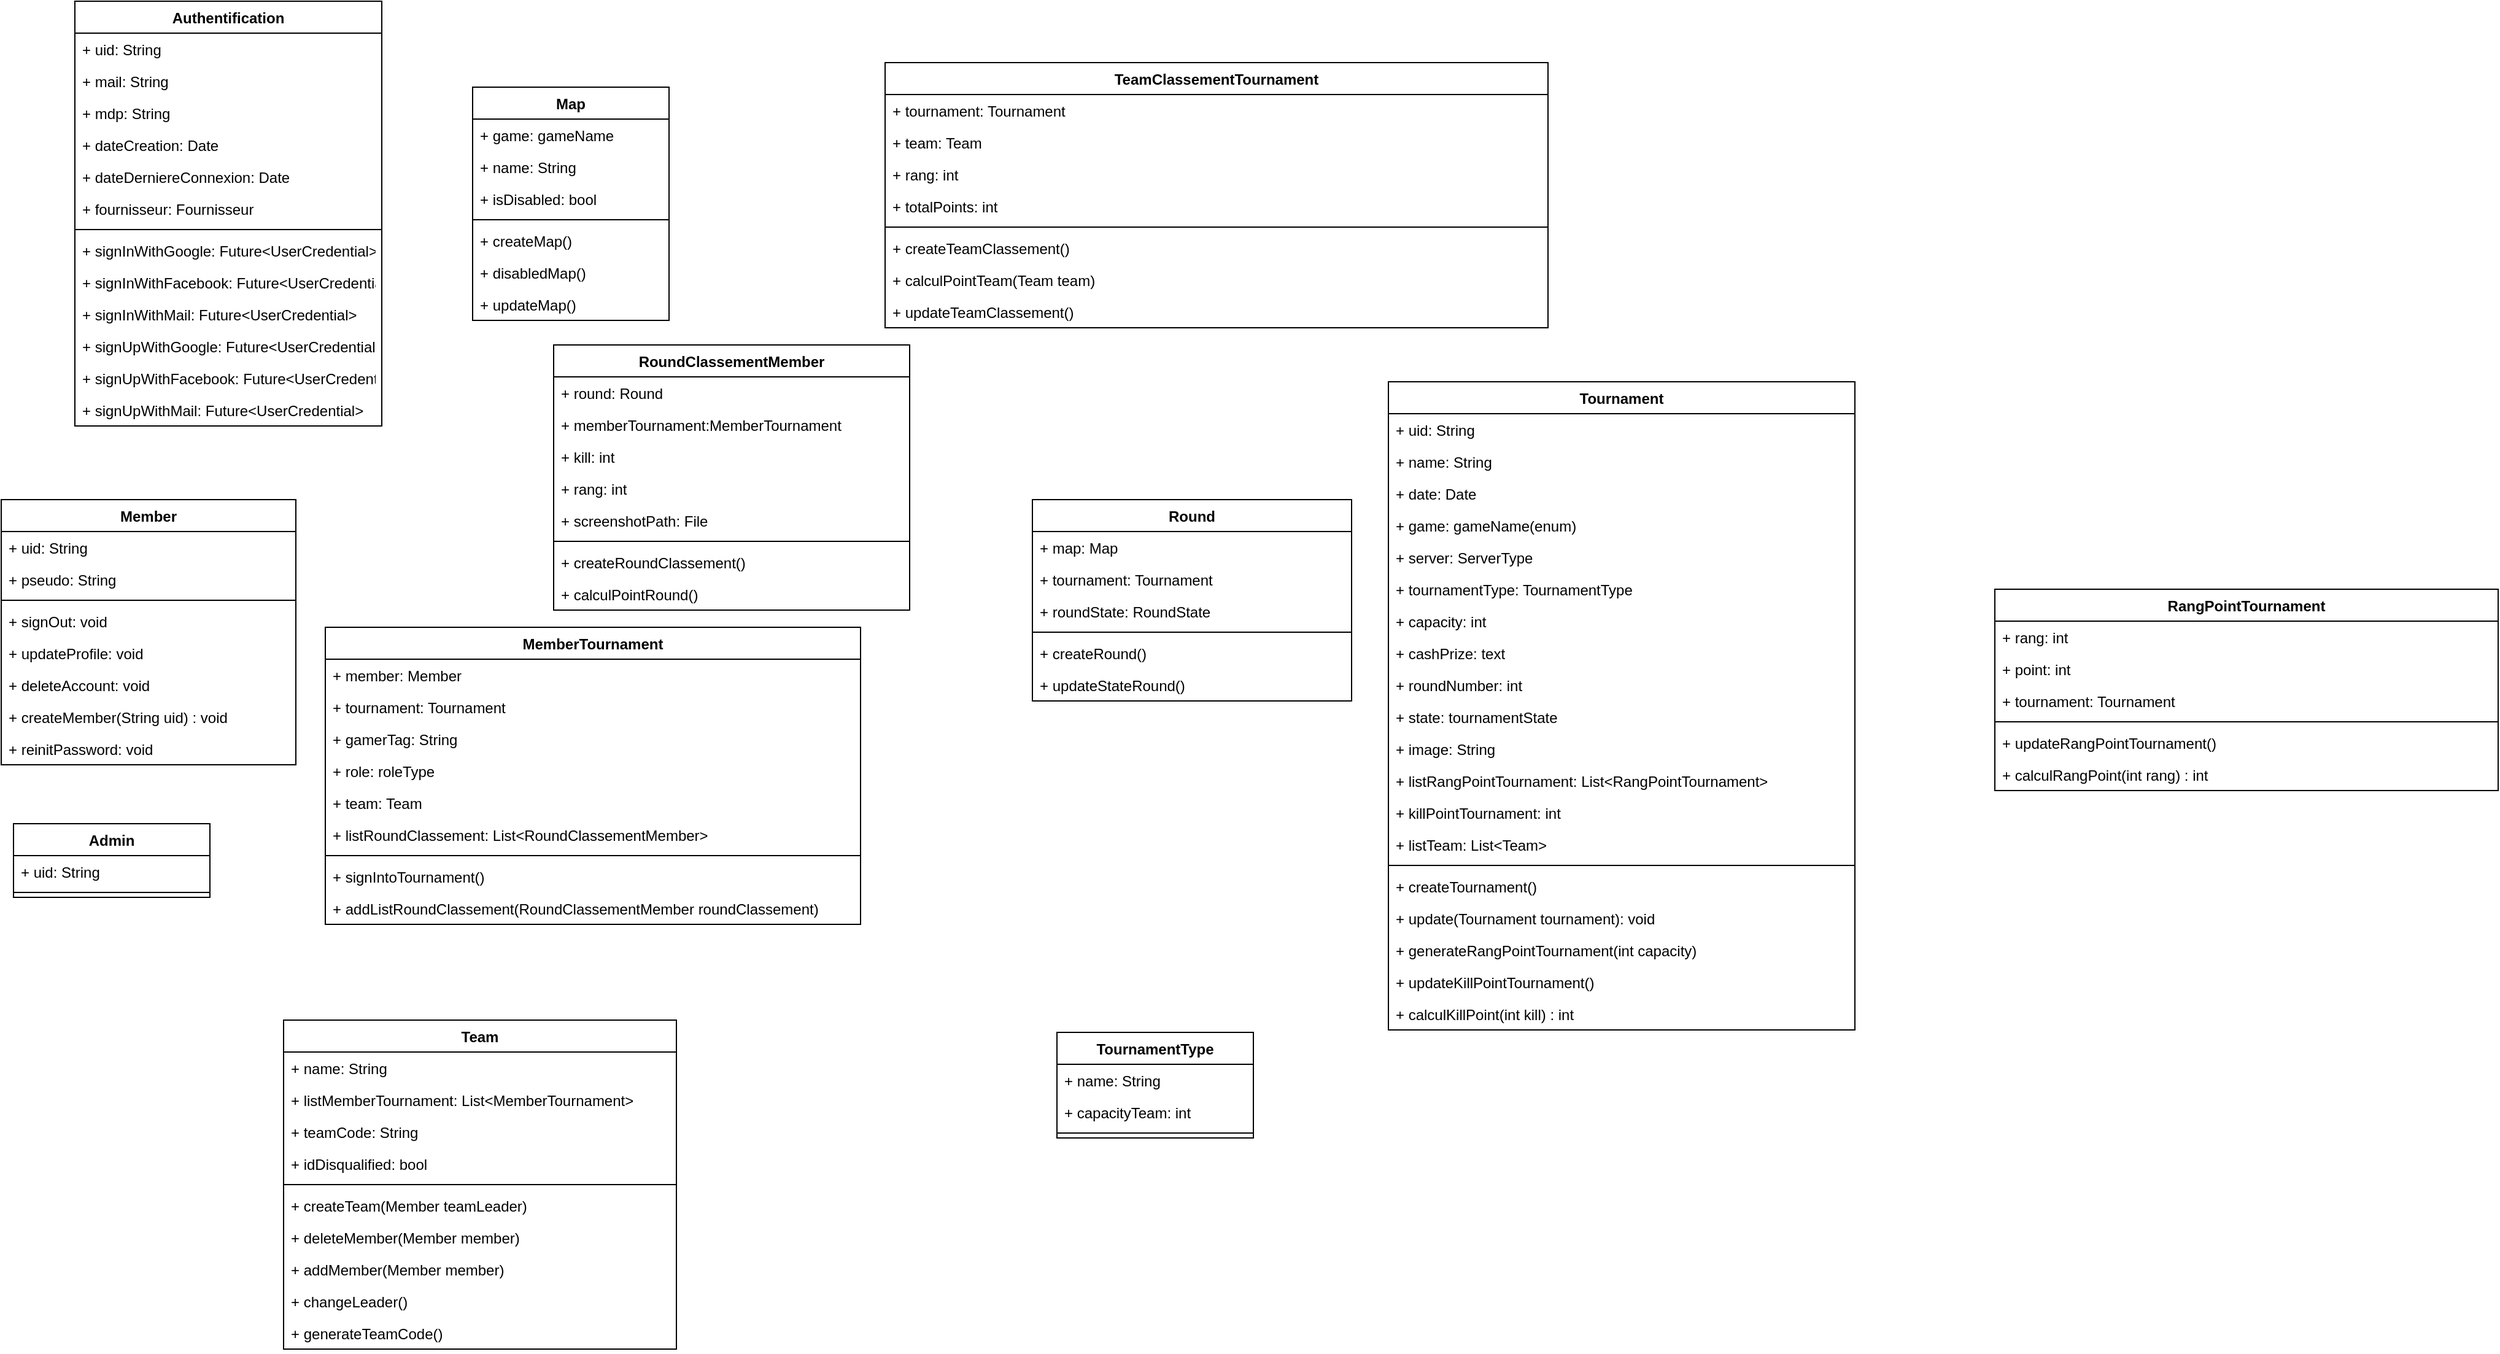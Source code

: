 <mxfile version="16.2.7" type="github">
  <diagram id="1tWPF88Opn-fbcpIkvMR" name="Page-1">
    <mxGraphModel dx="1381" dy="1933" grid="1" gridSize="10" guides="1" tooltips="1" connect="1" arrows="1" fold="1" page="1" pageScale="1" pageWidth="827" pageHeight="1169" math="0" shadow="0">
      <root>
        <mxCell id="0" />
        <mxCell id="1" parent="0" />
        <mxCell id="F7KjwhcBr52z3wiSlFCa-5" value="Member" style="swimlane;fontStyle=1;align=center;verticalAlign=top;childLayout=stackLayout;horizontal=1;startSize=26;horizontalStack=0;resizeParent=1;resizeParentMax=0;resizeLast=0;collapsible=1;marginBottom=0;" parent="1" vertex="1">
          <mxGeometry x="30" y="396" width="240" height="216" as="geometry" />
        </mxCell>
        <mxCell id="V_R3mjAKPVSZTwQyjSDz-4" value="+ uid: String&#xa;" style="text;strokeColor=none;fillColor=none;align=left;verticalAlign=top;spacingLeft=4;spacingRight=4;overflow=hidden;rotatable=0;points=[[0,0.5],[1,0.5]];portConstraint=eastwest;" parent="F7KjwhcBr52z3wiSlFCa-5" vertex="1">
          <mxGeometry y="26" width="240" height="26" as="geometry" />
        </mxCell>
        <mxCell id="F7KjwhcBr52z3wiSlFCa-10" value="+ pseudo: String&#xa;" style="text;strokeColor=none;fillColor=none;align=left;verticalAlign=top;spacingLeft=4;spacingRight=4;overflow=hidden;rotatable=0;points=[[0,0.5],[1,0.5]];portConstraint=eastwest;" parent="F7KjwhcBr52z3wiSlFCa-5" vertex="1">
          <mxGeometry y="52" width="240" height="26" as="geometry" />
        </mxCell>
        <mxCell id="F7KjwhcBr52z3wiSlFCa-7" value="" style="line;strokeWidth=1;fillColor=none;align=left;verticalAlign=middle;spacingTop=-1;spacingLeft=3;spacingRight=3;rotatable=0;labelPosition=right;points=[];portConstraint=eastwest;" parent="F7KjwhcBr52z3wiSlFCa-5" vertex="1">
          <mxGeometry y="78" width="240" height="8" as="geometry" />
        </mxCell>
        <mxCell id="F7KjwhcBr52z3wiSlFCa-8" value="+ signOut: void" style="text;strokeColor=none;fillColor=none;align=left;verticalAlign=top;spacingLeft=4;spacingRight=4;overflow=hidden;rotatable=0;points=[[0,0.5],[1,0.5]];portConstraint=eastwest;" parent="F7KjwhcBr52z3wiSlFCa-5" vertex="1">
          <mxGeometry y="86" width="240" height="26" as="geometry" />
        </mxCell>
        <mxCell id="F7KjwhcBr52z3wiSlFCa-114" value="+ updateProfile: void" style="text;strokeColor=none;fillColor=none;align=left;verticalAlign=top;spacingLeft=4;spacingRight=4;overflow=hidden;rotatable=0;points=[[0,0.5],[1,0.5]];portConstraint=eastwest;" parent="F7KjwhcBr52z3wiSlFCa-5" vertex="1">
          <mxGeometry y="112" width="240" height="26" as="geometry" />
        </mxCell>
        <mxCell id="F7KjwhcBr52z3wiSlFCa-115" value="+ deleteAccount: void" style="text;strokeColor=none;fillColor=none;align=left;verticalAlign=top;spacingLeft=4;spacingRight=4;overflow=hidden;rotatable=0;points=[[0,0.5],[1,0.5]];portConstraint=eastwest;" parent="F7KjwhcBr52z3wiSlFCa-5" vertex="1">
          <mxGeometry y="138" width="240" height="26" as="geometry" />
        </mxCell>
        <mxCell id="F7KjwhcBr52z3wiSlFCa-120" value="+ createMember(String uid) : void" style="text;strokeColor=none;fillColor=none;align=left;verticalAlign=top;spacingLeft=4;spacingRight=4;overflow=hidden;rotatable=0;points=[[0,0.5],[1,0.5]];portConstraint=eastwest;" parent="F7KjwhcBr52z3wiSlFCa-5" vertex="1">
          <mxGeometry y="164" width="240" height="26" as="geometry" />
        </mxCell>
        <mxCell id="F7KjwhcBr52z3wiSlFCa-122" value="+ reinitPassword: void" style="text;strokeColor=none;fillColor=none;align=left;verticalAlign=top;spacingLeft=4;spacingRight=4;overflow=hidden;rotatable=0;points=[[0,0.5],[1,0.5]];portConstraint=eastwest;" parent="F7KjwhcBr52z3wiSlFCa-5" vertex="1">
          <mxGeometry y="190" width="240" height="26" as="geometry" />
        </mxCell>
        <mxCell id="F7KjwhcBr52z3wiSlFCa-12" value="Authentification" style="swimlane;fontStyle=1;align=center;verticalAlign=top;childLayout=stackLayout;horizontal=1;startSize=26;horizontalStack=0;resizeParent=1;resizeParentMax=0;resizeLast=0;collapsible=1;marginBottom=0;" parent="1" vertex="1">
          <mxGeometry x="90" y="-10" width="250" height="346" as="geometry" />
        </mxCell>
        <mxCell id="F7KjwhcBr52z3wiSlFCa-13" value="+ uid: String" style="text;strokeColor=none;fillColor=none;align=left;verticalAlign=top;spacingLeft=4;spacingRight=4;overflow=hidden;rotatable=0;points=[[0,0.5],[1,0.5]];portConstraint=eastwest;" parent="F7KjwhcBr52z3wiSlFCa-12" vertex="1">
          <mxGeometry y="26" width="250" height="26" as="geometry" />
        </mxCell>
        <mxCell id="F7KjwhcBr52z3wiSlFCa-16" value="+ mail: String" style="text;strokeColor=none;fillColor=none;align=left;verticalAlign=top;spacingLeft=4;spacingRight=4;overflow=hidden;rotatable=0;points=[[0,0.5],[1,0.5]];portConstraint=eastwest;" parent="F7KjwhcBr52z3wiSlFCa-12" vertex="1">
          <mxGeometry y="52" width="250" height="26" as="geometry" />
        </mxCell>
        <mxCell id="F7KjwhcBr52z3wiSlFCa-17" value="+ mdp: String" style="text;strokeColor=none;fillColor=none;align=left;verticalAlign=top;spacingLeft=4;spacingRight=4;overflow=hidden;rotatable=0;points=[[0,0.5],[1,0.5]];portConstraint=eastwest;" parent="F7KjwhcBr52z3wiSlFCa-12" vertex="1">
          <mxGeometry y="78" width="250" height="26" as="geometry" />
        </mxCell>
        <mxCell id="F7KjwhcBr52z3wiSlFCa-18" value="+ dateCreation: Date" style="text;strokeColor=none;fillColor=none;align=left;verticalAlign=top;spacingLeft=4;spacingRight=4;overflow=hidden;rotatable=0;points=[[0,0.5],[1,0.5]];portConstraint=eastwest;" parent="F7KjwhcBr52z3wiSlFCa-12" vertex="1">
          <mxGeometry y="104" width="250" height="26" as="geometry" />
        </mxCell>
        <mxCell id="F7KjwhcBr52z3wiSlFCa-19" value="+ dateDerniereConnexion: Date" style="text;strokeColor=none;fillColor=none;align=left;verticalAlign=top;spacingLeft=4;spacingRight=4;overflow=hidden;rotatable=0;points=[[0,0.5],[1,0.5]];portConstraint=eastwest;" parent="F7KjwhcBr52z3wiSlFCa-12" vertex="1">
          <mxGeometry y="130" width="250" height="26" as="geometry" />
        </mxCell>
        <mxCell id="F7KjwhcBr52z3wiSlFCa-20" value="+ fournisseur: Fournisseur" style="text;strokeColor=none;fillColor=none;align=left;verticalAlign=top;spacingLeft=4;spacingRight=4;overflow=hidden;rotatable=0;points=[[0,0.5],[1,0.5]];portConstraint=eastwest;" parent="F7KjwhcBr52z3wiSlFCa-12" vertex="1">
          <mxGeometry y="156" width="250" height="26" as="geometry" />
        </mxCell>
        <mxCell id="F7KjwhcBr52z3wiSlFCa-14" value="" style="line;strokeWidth=1;fillColor=none;align=left;verticalAlign=middle;spacingTop=-1;spacingLeft=3;spacingRight=3;rotatable=0;labelPosition=right;points=[];portConstraint=eastwest;" parent="F7KjwhcBr52z3wiSlFCa-12" vertex="1">
          <mxGeometry y="182" width="250" height="8" as="geometry" />
        </mxCell>
        <mxCell id="F7KjwhcBr52z3wiSlFCa-15" value="+ signInWithGoogle: Future&lt;UserCredential&gt;" style="text;strokeColor=none;fillColor=none;align=left;verticalAlign=top;spacingLeft=4;spacingRight=4;overflow=hidden;rotatable=0;points=[[0,0.5],[1,0.5]];portConstraint=eastwest;" parent="F7KjwhcBr52z3wiSlFCa-12" vertex="1">
          <mxGeometry y="190" width="250" height="26" as="geometry" />
        </mxCell>
        <mxCell id="F7KjwhcBr52z3wiSlFCa-21" value="+ signInWithFacebook: Future&lt;UserCredential&gt;" style="text;strokeColor=none;fillColor=none;align=left;verticalAlign=top;spacingLeft=4;spacingRight=4;overflow=hidden;rotatable=0;points=[[0,0.5],[1,0.5]];portConstraint=eastwest;" parent="F7KjwhcBr52z3wiSlFCa-12" vertex="1">
          <mxGeometry y="216" width="250" height="26" as="geometry" />
        </mxCell>
        <mxCell id="F7KjwhcBr52z3wiSlFCa-22" value="+ signInWithMail: Future&lt;UserCredential&gt;" style="text;strokeColor=none;fillColor=none;align=left;verticalAlign=top;spacingLeft=4;spacingRight=4;overflow=hidden;rotatable=0;points=[[0,0.5],[1,0.5]];portConstraint=eastwest;" parent="F7KjwhcBr52z3wiSlFCa-12" vertex="1">
          <mxGeometry y="242" width="250" height="26" as="geometry" />
        </mxCell>
        <mxCell id="F7KjwhcBr52z3wiSlFCa-116" value="+ signUpWithGoogle: Future&lt;UserCredential&gt;" style="text;strokeColor=none;fillColor=none;align=left;verticalAlign=top;spacingLeft=4;spacingRight=4;overflow=hidden;rotatable=0;points=[[0,0.5],[1,0.5]];portConstraint=eastwest;" parent="F7KjwhcBr52z3wiSlFCa-12" vertex="1">
          <mxGeometry y="268" width="250" height="26" as="geometry" />
        </mxCell>
        <mxCell id="F7KjwhcBr52z3wiSlFCa-117" value="+ signUpWithFacebook: Future&lt;UserCredential&gt;" style="text;strokeColor=none;fillColor=none;align=left;verticalAlign=top;spacingLeft=4;spacingRight=4;overflow=hidden;rotatable=0;points=[[0,0.5],[1,0.5]];portConstraint=eastwest;" parent="F7KjwhcBr52z3wiSlFCa-12" vertex="1">
          <mxGeometry y="294" width="250" height="26" as="geometry" />
        </mxCell>
        <mxCell id="F7KjwhcBr52z3wiSlFCa-118" value="+ signUpWithMail: Future&lt;UserCredential&gt;" style="text;strokeColor=none;fillColor=none;align=left;verticalAlign=top;spacingLeft=4;spacingRight=4;overflow=hidden;rotatable=0;points=[[0,0.5],[1,0.5]];portConstraint=eastwest;" parent="F7KjwhcBr52z3wiSlFCa-12" vertex="1">
          <mxGeometry y="320" width="250" height="26" as="geometry" />
        </mxCell>
        <mxCell id="F7KjwhcBr52z3wiSlFCa-27" value="Tournament" style="swimlane;fontStyle=1;align=center;verticalAlign=top;childLayout=stackLayout;horizontal=1;startSize=26;horizontalStack=0;resizeParent=1;resizeParentMax=0;resizeLast=0;collapsible=1;marginBottom=0;" parent="1" vertex="1">
          <mxGeometry x="1160" y="300" width="380" height="528" as="geometry" />
        </mxCell>
        <mxCell id="va57U3PAK78zUDVkt1ii-1" value="+ uid: String" style="text;strokeColor=none;fillColor=none;align=left;verticalAlign=top;spacingLeft=4;spacingRight=4;overflow=hidden;rotatable=0;points=[[0,0.5],[1,0.5]];portConstraint=eastwest;" parent="F7KjwhcBr52z3wiSlFCa-27" vertex="1">
          <mxGeometry y="26" width="380" height="26" as="geometry" />
        </mxCell>
        <mxCell id="F7KjwhcBr52z3wiSlFCa-28" value="+ name: String" style="text;strokeColor=none;fillColor=none;align=left;verticalAlign=top;spacingLeft=4;spacingRight=4;overflow=hidden;rotatable=0;points=[[0,0.5],[1,0.5]];portConstraint=eastwest;" parent="F7KjwhcBr52z3wiSlFCa-27" vertex="1">
          <mxGeometry y="52" width="380" height="26" as="geometry" />
        </mxCell>
        <mxCell id="F7KjwhcBr52z3wiSlFCa-31" value="+ date: Date" style="text;strokeColor=none;fillColor=none;align=left;verticalAlign=top;spacingLeft=4;spacingRight=4;overflow=hidden;rotatable=0;points=[[0,0.5],[1,0.5]];portConstraint=eastwest;" parent="F7KjwhcBr52z3wiSlFCa-27" vertex="1">
          <mxGeometry y="78" width="380" height="26" as="geometry" />
        </mxCell>
        <mxCell id="F7KjwhcBr52z3wiSlFCa-32" value="+ game: gameName(enum)" style="text;strokeColor=none;fillColor=none;align=left;verticalAlign=top;spacingLeft=4;spacingRight=4;overflow=hidden;rotatable=0;points=[[0,0.5],[1,0.5]];portConstraint=eastwest;" parent="F7KjwhcBr52z3wiSlFCa-27" vertex="1">
          <mxGeometry y="104" width="380" height="26" as="geometry" />
        </mxCell>
        <mxCell id="F7KjwhcBr52z3wiSlFCa-33" value="+ server: ServerType" style="text;strokeColor=none;fillColor=none;align=left;verticalAlign=top;spacingLeft=4;spacingRight=4;overflow=hidden;rotatable=0;points=[[0,0.5],[1,0.5]];portConstraint=eastwest;" parent="F7KjwhcBr52z3wiSlFCa-27" vertex="1">
          <mxGeometry y="130" width="380" height="26" as="geometry" />
        </mxCell>
        <mxCell id="F7KjwhcBr52z3wiSlFCa-35" value="+ tournamentType: TournamentType" style="text;strokeColor=none;fillColor=none;align=left;verticalAlign=top;spacingLeft=4;spacingRight=4;overflow=hidden;rotatable=0;points=[[0,0.5],[1,0.5]];portConstraint=eastwest;" parent="F7KjwhcBr52z3wiSlFCa-27" vertex="1">
          <mxGeometry y="156" width="380" height="26" as="geometry" />
        </mxCell>
        <mxCell id="F7KjwhcBr52z3wiSlFCa-36" value="+ capacity: int" style="text;strokeColor=none;fillColor=none;align=left;verticalAlign=top;spacingLeft=4;spacingRight=4;overflow=hidden;rotatable=0;points=[[0,0.5],[1,0.5]];portConstraint=eastwest;" parent="F7KjwhcBr52z3wiSlFCa-27" vertex="1">
          <mxGeometry y="182" width="380" height="26" as="geometry" />
        </mxCell>
        <mxCell id="F7KjwhcBr52z3wiSlFCa-37" value="+ cashPrize: text" style="text;strokeColor=none;fillColor=none;align=left;verticalAlign=top;spacingLeft=4;spacingRight=4;overflow=hidden;rotatable=0;points=[[0,0.5],[1,0.5]];portConstraint=eastwest;" parent="F7KjwhcBr52z3wiSlFCa-27" vertex="1">
          <mxGeometry y="208" width="380" height="26" as="geometry" />
        </mxCell>
        <mxCell id="F7KjwhcBr52z3wiSlFCa-46" value="+ roundNumber: int" style="text;strokeColor=none;fillColor=none;align=left;verticalAlign=top;spacingLeft=4;spacingRight=4;overflow=hidden;rotatable=0;points=[[0,0.5],[1,0.5]];portConstraint=eastwest;" parent="F7KjwhcBr52z3wiSlFCa-27" vertex="1">
          <mxGeometry y="234" width="380" height="26" as="geometry" />
        </mxCell>
        <mxCell id="F7KjwhcBr52z3wiSlFCa-59" value="+ state: tournamentState" style="text;strokeColor=none;fillColor=none;align=left;verticalAlign=top;spacingLeft=4;spacingRight=4;overflow=hidden;rotatable=0;points=[[0,0.5],[1,0.5]];portConstraint=eastwest;" parent="F7KjwhcBr52z3wiSlFCa-27" vertex="1">
          <mxGeometry y="260" width="380" height="26" as="geometry" />
        </mxCell>
        <mxCell id="F7KjwhcBr52z3wiSlFCa-113" value="+ image: String" style="text;strokeColor=none;fillColor=none;align=left;verticalAlign=top;spacingLeft=4;spacingRight=4;overflow=hidden;rotatable=0;points=[[0,0.5],[1,0.5]];portConstraint=eastwest;" parent="F7KjwhcBr52z3wiSlFCa-27" vertex="1">
          <mxGeometry y="286" width="380" height="26" as="geometry" />
        </mxCell>
        <mxCell id="F7KjwhcBr52z3wiSlFCa-144" value="+ listRangPointTournament: List&lt;RangPointTournament&gt;" style="text;strokeColor=none;fillColor=none;align=left;verticalAlign=top;spacingLeft=4;spacingRight=4;overflow=hidden;rotatable=0;points=[[0,0.5],[1,0.5]];portConstraint=eastwest;" parent="F7KjwhcBr52z3wiSlFCa-27" vertex="1">
          <mxGeometry y="312" width="380" height="26" as="geometry" />
        </mxCell>
        <mxCell id="F7KjwhcBr52z3wiSlFCa-145" value="+ killPointTournament: int" style="text;strokeColor=none;fillColor=none;align=left;verticalAlign=top;spacingLeft=4;spacingRight=4;overflow=hidden;rotatable=0;points=[[0,0.5],[1,0.5]];portConstraint=eastwest;" parent="F7KjwhcBr52z3wiSlFCa-27" vertex="1">
          <mxGeometry y="338" width="380" height="26" as="geometry" />
        </mxCell>
        <mxCell id="uOGijV5ePNI1QHvQlwri-1" value="+ listTeam: List&lt;Team&gt;" style="text;strokeColor=none;fillColor=none;align=left;verticalAlign=top;spacingLeft=4;spacingRight=4;overflow=hidden;rotatable=0;points=[[0,0.5],[1,0.5]];portConstraint=eastwest;" vertex="1" parent="F7KjwhcBr52z3wiSlFCa-27">
          <mxGeometry y="364" width="380" height="26" as="geometry" />
        </mxCell>
        <mxCell id="F7KjwhcBr52z3wiSlFCa-29" value="" style="line;strokeWidth=1;fillColor=none;align=left;verticalAlign=middle;spacingTop=-1;spacingLeft=3;spacingRight=3;rotatable=0;labelPosition=right;points=[];portConstraint=eastwest;" parent="F7KjwhcBr52z3wiSlFCa-27" vertex="1">
          <mxGeometry y="390" width="380" height="8" as="geometry" />
        </mxCell>
        <mxCell id="F7KjwhcBr52z3wiSlFCa-30" value="+ createTournament()" style="text;strokeColor=none;fillColor=none;align=left;verticalAlign=top;spacingLeft=4;spacingRight=4;overflow=hidden;rotatable=0;points=[[0,0.5],[1,0.5]];portConstraint=eastwest;" parent="F7KjwhcBr52z3wiSlFCa-27" vertex="1">
          <mxGeometry y="398" width="380" height="26" as="geometry" />
        </mxCell>
        <mxCell id="F7KjwhcBr52z3wiSlFCa-123" value="+ update(Tournament tournament): void" style="text;strokeColor=none;fillColor=none;align=left;verticalAlign=top;spacingLeft=4;spacingRight=4;overflow=hidden;rotatable=0;points=[[0,0.5],[1,0.5]];portConstraint=eastwest;" parent="F7KjwhcBr52z3wiSlFCa-27" vertex="1">
          <mxGeometry y="424" width="380" height="26" as="geometry" />
        </mxCell>
        <mxCell id="F7KjwhcBr52z3wiSlFCa-146" value="+ generateRangPointTournament(int capacity)" style="text;strokeColor=none;fillColor=none;align=left;verticalAlign=top;spacingLeft=4;spacingRight=4;overflow=hidden;rotatable=0;points=[[0,0.5],[1,0.5]];portConstraint=eastwest;" parent="F7KjwhcBr52z3wiSlFCa-27" vertex="1">
          <mxGeometry y="450" width="380" height="26" as="geometry" />
        </mxCell>
        <mxCell id="V_R3mjAKPVSZTwQyjSDz-2" value="+ updateKillPointTournament()" style="text;strokeColor=none;fillColor=none;align=left;verticalAlign=top;spacingLeft=4;spacingRight=4;overflow=hidden;rotatable=0;points=[[0,0.5],[1,0.5]];portConstraint=eastwest;" parent="F7KjwhcBr52z3wiSlFCa-27" vertex="1">
          <mxGeometry y="476" width="380" height="26" as="geometry" />
        </mxCell>
        <mxCell id="V_R3mjAKPVSZTwQyjSDz-1" value="+ calculKillPoint(int kill) : int" style="text;strokeColor=none;fillColor=none;align=left;verticalAlign=top;spacingLeft=4;spacingRight=4;overflow=hidden;rotatable=0;points=[[0,0.5],[1,0.5]];portConstraint=eastwest;" parent="F7KjwhcBr52z3wiSlFCa-27" vertex="1">
          <mxGeometry y="502" width="380" height="26" as="geometry" />
        </mxCell>
        <mxCell id="F7KjwhcBr52z3wiSlFCa-38" value="Admin" style="swimlane;fontStyle=1;align=center;verticalAlign=top;childLayout=stackLayout;horizontal=1;startSize=26;horizontalStack=0;resizeParent=1;resizeParentMax=0;resizeLast=0;collapsible=1;marginBottom=0;" parent="1" vertex="1">
          <mxGeometry x="40" y="660" width="160" height="60" as="geometry" />
        </mxCell>
        <mxCell id="F7KjwhcBr52z3wiSlFCa-39" value="+ uid: String" style="text;strokeColor=none;fillColor=none;align=left;verticalAlign=top;spacingLeft=4;spacingRight=4;overflow=hidden;rotatable=0;points=[[0,0.5],[1,0.5]];portConstraint=eastwest;" parent="F7KjwhcBr52z3wiSlFCa-38" vertex="1">
          <mxGeometry y="26" width="160" height="26" as="geometry" />
        </mxCell>
        <mxCell id="F7KjwhcBr52z3wiSlFCa-40" value="" style="line;strokeWidth=1;fillColor=none;align=left;verticalAlign=middle;spacingTop=-1;spacingLeft=3;spacingRight=3;rotatable=0;labelPosition=right;points=[];portConstraint=eastwest;" parent="F7KjwhcBr52z3wiSlFCa-38" vertex="1">
          <mxGeometry y="52" width="160" height="8" as="geometry" />
        </mxCell>
        <mxCell id="F7KjwhcBr52z3wiSlFCa-42" value="Round" style="swimlane;fontStyle=1;align=center;verticalAlign=top;childLayout=stackLayout;horizontal=1;startSize=26;horizontalStack=0;resizeParent=1;resizeParentMax=0;resizeLast=0;collapsible=1;marginBottom=0;" parent="1" vertex="1">
          <mxGeometry x="870" y="396" width="260" height="164" as="geometry" />
        </mxCell>
        <mxCell id="F7KjwhcBr52z3wiSlFCa-43" value="+ map: Map" style="text;strokeColor=none;fillColor=none;align=left;verticalAlign=top;spacingLeft=4;spacingRight=4;overflow=hidden;rotatable=0;points=[[0,0.5],[1,0.5]];portConstraint=eastwest;" parent="F7KjwhcBr52z3wiSlFCa-42" vertex="1">
          <mxGeometry y="26" width="260" height="26" as="geometry" />
        </mxCell>
        <mxCell id="F7KjwhcBr52z3wiSlFCa-47" value="+ tournament: Tournament" style="text;strokeColor=none;fillColor=none;align=left;verticalAlign=top;spacingLeft=4;spacingRight=4;overflow=hidden;rotatable=0;points=[[0,0.5],[1,0.5]];portConstraint=eastwest;" parent="F7KjwhcBr52z3wiSlFCa-42" vertex="1">
          <mxGeometry y="52" width="260" height="26" as="geometry" />
        </mxCell>
        <mxCell id="F7KjwhcBr52z3wiSlFCa-131" value="+ roundState: RoundState" style="text;strokeColor=none;fillColor=none;align=left;verticalAlign=top;spacingLeft=4;spacingRight=4;overflow=hidden;rotatable=0;points=[[0,0.5],[1,0.5]];portConstraint=eastwest;" parent="F7KjwhcBr52z3wiSlFCa-42" vertex="1">
          <mxGeometry y="78" width="260" height="26" as="geometry" />
        </mxCell>
        <mxCell id="F7KjwhcBr52z3wiSlFCa-44" value="" style="line;strokeWidth=1;fillColor=none;align=left;verticalAlign=middle;spacingTop=-1;spacingLeft=3;spacingRight=3;rotatable=0;labelPosition=right;points=[];portConstraint=eastwest;" parent="F7KjwhcBr52z3wiSlFCa-42" vertex="1">
          <mxGeometry y="104" width="260" height="8" as="geometry" />
        </mxCell>
        <mxCell id="F7KjwhcBr52z3wiSlFCa-45" value="+ createRound()" style="text;strokeColor=none;fillColor=none;align=left;verticalAlign=top;spacingLeft=4;spacingRight=4;overflow=hidden;rotatable=0;points=[[0,0.5],[1,0.5]];portConstraint=eastwest;" parent="F7KjwhcBr52z3wiSlFCa-42" vertex="1">
          <mxGeometry y="112" width="260" height="26" as="geometry" />
        </mxCell>
        <mxCell id="F7KjwhcBr52z3wiSlFCa-132" value="+ updateStateRound()" style="text;strokeColor=none;fillColor=none;align=left;verticalAlign=top;spacingLeft=4;spacingRight=4;overflow=hidden;rotatable=0;points=[[0,0.5],[1,0.5]];portConstraint=eastwest;" parent="F7KjwhcBr52z3wiSlFCa-42" vertex="1">
          <mxGeometry y="138" width="260" height="26" as="geometry" />
        </mxCell>
        <mxCell id="F7KjwhcBr52z3wiSlFCa-48" value="Map" style="swimlane;fontStyle=1;align=center;verticalAlign=top;childLayout=stackLayout;horizontal=1;startSize=26;horizontalStack=0;resizeParent=1;resizeParentMax=0;resizeLast=0;collapsible=1;marginBottom=0;" parent="1" vertex="1">
          <mxGeometry x="414" y="60" width="160" height="190" as="geometry" />
        </mxCell>
        <mxCell id="F7KjwhcBr52z3wiSlFCa-49" value="+ game: gameName" style="text;strokeColor=none;fillColor=none;align=left;verticalAlign=top;spacingLeft=4;spacingRight=4;overflow=hidden;rotatable=0;points=[[0,0.5],[1,0.5]];portConstraint=eastwest;" parent="F7KjwhcBr52z3wiSlFCa-48" vertex="1">
          <mxGeometry y="26" width="160" height="26" as="geometry" />
        </mxCell>
        <mxCell id="F7KjwhcBr52z3wiSlFCa-52" value="+ name: String" style="text;strokeColor=none;fillColor=none;align=left;verticalAlign=top;spacingLeft=4;spacingRight=4;overflow=hidden;rotatable=0;points=[[0,0.5],[1,0.5]];portConstraint=eastwest;" parent="F7KjwhcBr52z3wiSlFCa-48" vertex="1">
          <mxGeometry y="52" width="160" height="26" as="geometry" />
        </mxCell>
        <mxCell id="F7KjwhcBr52z3wiSlFCa-53" value="+ isDisabled: bool" style="text;strokeColor=none;fillColor=none;align=left;verticalAlign=top;spacingLeft=4;spacingRight=4;overflow=hidden;rotatable=0;points=[[0,0.5],[1,0.5]];portConstraint=eastwest;" parent="F7KjwhcBr52z3wiSlFCa-48" vertex="1">
          <mxGeometry y="78" width="160" height="26" as="geometry" />
        </mxCell>
        <mxCell id="F7KjwhcBr52z3wiSlFCa-50" value="" style="line;strokeWidth=1;fillColor=none;align=left;verticalAlign=middle;spacingTop=-1;spacingLeft=3;spacingRight=3;rotatable=0;labelPosition=right;points=[];portConstraint=eastwest;" parent="F7KjwhcBr52z3wiSlFCa-48" vertex="1">
          <mxGeometry y="104" width="160" height="8" as="geometry" />
        </mxCell>
        <mxCell id="F7KjwhcBr52z3wiSlFCa-51" value="+ createMap()" style="text;strokeColor=none;fillColor=none;align=left;verticalAlign=top;spacingLeft=4;spacingRight=4;overflow=hidden;rotatable=0;points=[[0,0.5],[1,0.5]];portConstraint=eastwest;" parent="F7KjwhcBr52z3wiSlFCa-48" vertex="1">
          <mxGeometry y="112" width="160" height="26" as="geometry" />
        </mxCell>
        <mxCell id="F7KjwhcBr52z3wiSlFCa-127" value="+ disabledMap()" style="text;strokeColor=none;fillColor=none;align=left;verticalAlign=top;spacingLeft=4;spacingRight=4;overflow=hidden;rotatable=0;points=[[0,0.5],[1,0.5]];portConstraint=eastwest;" parent="F7KjwhcBr52z3wiSlFCa-48" vertex="1">
          <mxGeometry y="138" width="160" height="26" as="geometry" />
        </mxCell>
        <mxCell id="F7KjwhcBr52z3wiSlFCa-128" value="+ updateMap()" style="text;strokeColor=none;fillColor=none;align=left;verticalAlign=top;spacingLeft=4;spacingRight=4;overflow=hidden;rotatable=0;points=[[0,0.5],[1,0.5]];portConstraint=eastwest;" parent="F7KjwhcBr52z3wiSlFCa-48" vertex="1">
          <mxGeometry y="164" width="160" height="26" as="geometry" />
        </mxCell>
        <mxCell id="F7KjwhcBr52z3wiSlFCa-55" value="Team" style="swimlane;fontStyle=1;align=center;verticalAlign=top;childLayout=stackLayout;horizontal=1;startSize=26;horizontalStack=0;resizeParent=1;resizeParentMax=0;resizeLast=0;collapsible=1;marginBottom=0;" parent="1" vertex="1">
          <mxGeometry x="260" y="820" width="320" height="268" as="geometry" />
        </mxCell>
        <mxCell id="F7KjwhcBr52z3wiSlFCa-56" value="+ name: String" style="text;strokeColor=none;fillColor=none;align=left;verticalAlign=top;spacingLeft=4;spacingRight=4;overflow=hidden;rotatable=0;points=[[0,0.5],[1,0.5]];portConstraint=eastwest;" parent="F7KjwhcBr52z3wiSlFCa-55" vertex="1">
          <mxGeometry y="26" width="320" height="26" as="geometry" />
        </mxCell>
        <mxCell id="F7KjwhcBr52z3wiSlFCa-60" value="+ listMemberTournament: List&lt;MemberTournament&gt;" style="text;strokeColor=none;fillColor=none;align=left;verticalAlign=top;spacingLeft=4;spacingRight=4;overflow=hidden;rotatable=0;points=[[0,0.5],[1,0.5]];portConstraint=eastwest;" parent="F7KjwhcBr52z3wiSlFCa-55" vertex="1">
          <mxGeometry y="52" width="320" height="26" as="geometry" />
        </mxCell>
        <mxCell id="F7KjwhcBr52z3wiSlFCa-74" value="+ teamCode: String" style="text;strokeColor=none;fillColor=none;align=left;verticalAlign=top;spacingLeft=4;spacingRight=4;overflow=hidden;rotatable=0;points=[[0,0.5],[1,0.5]];portConstraint=eastwest;" parent="F7KjwhcBr52z3wiSlFCa-55" vertex="1">
          <mxGeometry y="78" width="320" height="26" as="geometry" />
        </mxCell>
        <mxCell id="F7KjwhcBr52z3wiSlFCa-111" value="+ idDisqualified: bool" style="text;strokeColor=none;fillColor=none;align=left;verticalAlign=top;spacingLeft=4;spacingRight=4;overflow=hidden;rotatable=0;points=[[0,0.5],[1,0.5]];portConstraint=eastwest;" parent="F7KjwhcBr52z3wiSlFCa-55" vertex="1">
          <mxGeometry y="104" width="320" height="26" as="geometry" />
        </mxCell>
        <mxCell id="F7KjwhcBr52z3wiSlFCa-57" value="" style="line;strokeWidth=1;fillColor=none;align=left;verticalAlign=middle;spacingTop=-1;spacingLeft=3;spacingRight=3;rotatable=0;labelPosition=right;points=[];portConstraint=eastwest;" parent="F7KjwhcBr52z3wiSlFCa-55" vertex="1">
          <mxGeometry y="130" width="320" height="8" as="geometry" />
        </mxCell>
        <mxCell id="F7KjwhcBr52z3wiSlFCa-58" value="+ createTeam(Member teamLeader)" style="text;strokeColor=none;fillColor=none;align=left;verticalAlign=top;spacingLeft=4;spacingRight=4;overflow=hidden;rotatable=0;points=[[0,0.5],[1,0.5]];portConstraint=eastwest;" parent="F7KjwhcBr52z3wiSlFCa-55" vertex="1">
          <mxGeometry y="138" width="320" height="26" as="geometry" />
        </mxCell>
        <mxCell id="F7KjwhcBr52z3wiSlFCa-126" value="+ deleteMember(Member member)" style="text;strokeColor=none;fillColor=none;align=left;verticalAlign=top;spacingLeft=4;spacingRight=4;overflow=hidden;rotatable=0;points=[[0,0.5],[1,0.5]];portConstraint=eastwest;" parent="F7KjwhcBr52z3wiSlFCa-55" vertex="1">
          <mxGeometry y="164" width="320" height="26" as="geometry" />
        </mxCell>
        <mxCell id="F7KjwhcBr52z3wiSlFCa-129" value="+ addMember(Member member)" style="text;strokeColor=none;fillColor=none;align=left;verticalAlign=top;spacingLeft=4;spacingRight=4;overflow=hidden;rotatable=0;points=[[0,0.5],[1,0.5]];portConstraint=eastwest;" parent="F7KjwhcBr52z3wiSlFCa-55" vertex="1">
          <mxGeometry y="190" width="320" height="26" as="geometry" />
        </mxCell>
        <mxCell id="F7KjwhcBr52z3wiSlFCa-130" value="+ changeLeader()" style="text;strokeColor=none;fillColor=none;align=left;verticalAlign=top;spacingLeft=4;spacingRight=4;overflow=hidden;rotatable=0;points=[[0,0.5],[1,0.5]];portConstraint=eastwest;" parent="F7KjwhcBr52z3wiSlFCa-55" vertex="1">
          <mxGeometry y="216" width="320" height="26" as="geometry" />
        </mxCell>
        <mxCell id="F7KjwhcBr52z3wiSlFCa-147" value="+ generateTeamCode()" style="text;strokeColor=none;fillColor=none;align=left;verticalAlign=top;spacingLeft=4;spacingRight=4;overflow=hidden;rotatable=0;points=[[0,0.5],[1,0.5]];portConstraint=eastwest;" parent="F7KjwhcBr52z3wiSlFCa-55" vertex="1">
          <mxGeometry y="242" width="320" height="26" as="geometry" />
        </mxCell>
        <mxCell id="F7KjwhcBr52z3wiSlFCa-61" value="MemberTournament" style="swimlane;fontStyle=1;align=center;verticalAlign=top;childLayout=stackLayout;horizontal=1;startSize=26;horizontalStack=0;resizeParent=1;resizeParentMax=0;resizeLast=0;collapsible=1;marginBottom=0;" parent="1" vertex="1">
          <mxGeometry x="294" y="500" width="436" height="242" as="geometry" />
        </mxCell>
        <mxCell id="F7KjwhcBr52z3wiSlFCa-62" value="+ member: Member" style="text;strokeColor=none;fillColor=none;align=left;verticalAlign=top;spacingLeft=4;spacingRight=4;overflow=hidden;rotatable=0;points=[[0,0.5],[1,0.5]];portConstraint=eastwest;" parent="F7KjwhcBr52z3wiSlFCa-61" vertex="1">
          <mxGeometry y="26" width="436" height="26" as="geometry" />
        </mxCell>
        <mxCell id="F7KjwhcBr52z3wiSlFCa-65" value="+ tournament: Tournament" style="text;strokeColor=none;fillColor=none;align=left;verticalAlign=top;spacingLeft=4;spacingRight=4;overflow=hidden;rotatable=0;points=[[0,0.5],[1,0.5]];portConstraint=eastwest;" parent="F7KjwhcBr52z3wiSlFCa-61" vertex="1">
          <mxGeometry y="52" width="436" height="26" as="geometry" />
        </mxCell>
        <mxCell id="F7KjwhcBr52z3wiSlFCa-67" value="+ gamerTag: String" style="text;strokeColor=none;fillColor=none;align=left;verticalAlign=top;spacingLeft=4;spacingRight=4;overflow=hidden;rotatable=0;points=[[0,0.5],[1,0.5]];portConstraint=eastwest;" parent="F7KjwhcBr52z3wiSlFCa-61" vertex="1">
          <mxGeometry y="78" width="436" height="26" as="geometry" />
        </mxCell>
        <mxCell id="F7KjwhcBr52z3wiSlFCa-68" value="+ role: roleType" style="text;strokeColor=none;fillColor=none;align=left;verticalAlign=top;spacingLeft=4;spacingRight=4;overflow=hidden;rotatable=0;points=[[0,0.5],[1,0.5]];portConstraint=eastwest;" parent="F7KjwhcBr52z3wiSlFCa-61" vertex="1">
          <mxGeometry y="104" width="436" height="26" as="geometry" />
        </mxCell>
        <mxCell id="F7KjwhcBr52z3wiSlFCa-139" value="+ team: Team" style="text;strokeColor=none;fillColor=none;align=left;verticalAlign=top;spacingLeft=4;spacingRight=4;overflow=hidden;rotatable=0;points=[[0,0.5],[1,0.5]];portConstraint=eastwest;" parent="F7KjwhcBr52z3wiSlFCa-61" vertex="1">
          <mxGeometry y="130" width="436" height="26" as="geometry" />
        </mxCell>
        <mxCell id="F7KjwhcBr52z3wiSlFCa-138" value="+ listRoundClassement: List&lt;RoundClassementMember&gt;" style="text;strokeColor=none;fillColor=none;align=left;verticalAlign=top;spacingLeft=4;spacingRight=4;overflow=hidden;rotatable=0;points=[[0,0.5],[1,0.5]];portConstraint=eastwest;" parent="F7KjwhcBr52z3wiSlFCa-61" vertex="1">
          <mxGeometry y="156" width="436" height="26" as="geometry" />
        </mxCell>
        <mxCell id="F7KjwhcBr52z3wiSlFCa-63" value="" style="line;strokeWidth=1;fillColor=none;align=left;verticalAlign=middle;spacingTop=-1;spacingLeft=3;spacingRight=3;rotatable=0;labelPosition=right;points=[];portConstraint=eastwest;" parent="F7KjwhcBr52z3wiSlFCa-61" vertex="1">
          <mxGeometry y="182" width="436" height="8" as="geometry" />
        </mxCell>
        <mxCell id="F7KjwhcBr52z3wiSlFCa-64" value="+ signIntoTournament()" style="text;strokeColor=none;fillColor=none;align=left;verticalAlign=top;spacingLeft=4;spacingRight=4;overflow=hidden;rotatable=0;points=[[0,0.5],[1,0.5]];portConstraint=eastwest;" parent="F7KjwhcBr52z3wiSlFCa-61" vertex="1">
          <mxGeometry y="190" width="436" height="26" as="geometry" />
        </mxCell>
        <mxCell id="F7KjwhcBr52z3wiSlFCa-140" value="+ addListRoundClassement(RoundClassementMember roundClassement)" style="text;strokeColor=none;fillColor=none;align=left;verticalAlign=top;spacingLeft=4;spacingRight=4;overflow=hidden;rotatable=0;points=[[0,0.5],[1,0.5]];portConstraint=eastwest;" parent="F7KjwhcBr52z3wiSlFCa-61" vertex="1">
          <mxGeometry y="216" width="436" height="26" as="geometry" />
        </mxCell>
        <mxCell id="F7KjwhcBr52z3wiSlFCa-69" value="TournamentType" style="swimlane;fontStyle=1;align=center;verticalAlign=top;childLayout=stackLayout;horizontal=1;startSize=26;horizontalStack=0;resizeParent=1;resizeParentMax=0;resizeLast=0;collapsible=1;marginBottom=0;" parent="1" vertex="1">
          <mxGeometry x="890" y="830" width="160" height="86" as="geometry" />
        </mxCell>
        <mxCell id="F7KjwhcBr52z3wiSlFCa-70" value="+ name: String" style="text;strokeColor=none;fillColor=none;align=left;verticalAlign=top;spacingLeft=4;spacingRight=4;overflow=hidden;rotatable=0;points=[[0,0.5],[1,0.5]];portConstraint=eastwest;" parent="F7KjwhcBr52z3wiSlFCa-69" vertex="1">
          <mxGeometry y="26" width="160" height="26" as="geometry" />
        </mxCell>
        <mxCell id="F7KjwhcBr52z3wiSlFCa-73" value="+ capacityTeam: int" style="text;strokeColor=none;fillColor=none;align=left;verticalAlign=top;spacingLeft=4;spacingRight=4;overflow=hidden;rotatable=0;points=[[0,0.5],[1,0.5]];portConstraint=eastwest;" parent="F7KjwhcBr52z3wiSlFCa-69" vertex="1">
          <mxGeometry y="52" width="160" height="26" as="geometry" />
        </mxCell>
        <mxCell id="F7KjwhcBr52z3wiSlFCa-71" value="" style="line;strokeWidth=1;fillColor=none;align=left;verticalAlign=middle;spacingTop=-1;spacingLeft=3;spacingRight=3;rotatable=0;labelPosition=right;points=[];portConstraint=eastwest;" parent="F7KjwhcBr52z3wiSlFCa-69" vertex="1">
          <mxGeometry y="78" width="160" height="8" as="geometry" />
        </mxCell>
        <mxCell id="F7KjwhcBr52z3wiSlFCa-75" value="RoundClassementMember" style="swimlane;fontStyle=1;align=center;verticalAlign=top;childLayout=stackLayout;horizontal=1;startSize=26;horizontalStack=0;resizeParent=1;resizeParentMax=0;resizeLast=0;collapsible=1;marginBottom=0;" parent="1" vertex="1">
          <mxGeometry x="480" y="270" width="290" height="216" as="geometry" />
        </mxCell>
        <mxCell id="F7KjwhcBr52z3wiSlFCa-76" value="+ round: Round" style="text;strokeColor=none;fillColor=none;align=left;verticalAlign=top;spacingLeft=4;spacingRight=4;overflow=hidden;rotatable=0;points=[[0,0.5],[1,0.5]];portConstraint=eastwest;" parent="F7KjwhcBr52z3wiSlFCa-75" vertex="1">
          <mxGeometry y="26" width="290" height="26" as="geometry" />
        </mxCell>
        <mxCell id="F7KjwhcBr52z3wiSlFCa-79" value="+ memberTournament:MemberTournament" style="text;strokeColor=none;fillColor=none;align=left;verticalAlign=top;spacingLeft=4;spacingRight=4;overflow=hidden;rotatable=0;points=[[0,0.5],[1,0.5]];portConstraint=eastwest;" parent="F7KjwhcBr52z3wiSlFCa-75" vertex="1">
          <mxGeometry y="52" width="290" height="26" as="geometry" />
        </mxCell>
        <mxCell id="F7KjwhcBr52z3wiSlFCa-80" value="+ kill: int" style="text;strokeColor=none;fillColor=none;align=left;verticalAlign=top;spacingLeft=4;spacingRight=4;overflow=hidden;rotatable=0;points=[[0,0.5],[1,0.5]];portConstraint=eastwest;" parent="F7KjwhcBr52z3wiSlFCa-75" vertex="1">
          <mxGeometry y="78" width="290" height="26" as="geometry" />
        </mxCell>
        <mxCell id="F7KjwhcBr52z3wiSlFCa-81" value="+ rang: int" style="text;strokeColor=none;fillColor=none;align=left;verticalAlign=top;spacingLeft=4;spacingRight=4;overflow=hidden;rotatable=0;points=[[0,0.5],[1,0.5]];portConstraint=eastwest;" parent="F7KjwhcBr52z3wiSlFCa-75" vertex="1">
          <mxGeometry y="104" width="290" height="26" as="geometry" />
        </mxCell>
        <mxCell id="F7KjwhcBr52z3wiSlFCa-112" value="+ screenshotPath: File" style="text;strokeColor=none;fillColor=none;align=left;verticalAlign=top;spacingLeft=4;spacingRight=4;overflow=hidden;rotatable=0;points=[[0,0.5],[1,0.5]];portConstraint=eastwest;" parent="F7KjwhcBr52z3wiSlFCa-75" vertex="1">
          <mxGeometry y="130" width="290" height="26" as="geometry" />
        </mxCell>
        <mxCell id="F7KjwhcBr52z3wiSlFCa-77" value="" style="line;strokeWidth=1;fillColor=none;align=left;verticalAlign=middle;spacingTop=-1;spacingLeft=3;spacingRight=3;rotatable=0;labelPosition=right;points=[];portConstraint=eastwest;" parent="F7KjwhcBr52z3wiSlFCa-75" vertex="1">
          <mxGeometry y="156" width="290" height="8" as="geometry" />
        </mxCell>
        <mxCell id="F7KjwhcBr52z3wiSlFCa-78" value="+ createRoundClassement()" style="text;strokeColor=none;fillColor=none;align=left;verticalAlign=top;spacingLeft=4;spacingRight=4;overflow=hidden;rotatable=0;points=[[0,0.5],[1,0.5]];portConstraint=eastwest;" parent="F7KjwhcBr52z3wiSlFCa-75" vertex="1">
          <mxGeometry y="164" width="290" height="26" as="geometry" />
        </mxCell>
        <mxCell id="F7KjwhcBr52z3wiSlFCa-141" value="+ calculPointRound()" style="text;strokeColor=none;fillColor=none;align=left;verticalAlign=top;spacingLeft=4;spacingRight=4;overflow=hidden;rotatable=0;points=[[0,0.5],[1,0.5]];portConstraint=eastwest;" parent="F7KjwhcBr52z3wiSlFCa-75" vertex="1">
          <mxGeometry y="190" width="290" height="26" as="geometry" />
        </mxCell>
        <mxCell id="F7KjwhcBr52z3wiSlFCa-85" value="TeamClassementTournament" style="swimlane;fontStyle=1;align=center;verticalAlign=top;childLayout=stackLayout;horizontal=1;startSize=26;horizontalStack=0;resizeParent=1;resizeParentMax=0;resizeLast=0;collapsible=1;marginBottom=0;" parent="1" vertex="1">
          <mxGeometry x="750" y="40" width="540" height="216" as="geometry" />
        </mxCell>
        <mxCell id="F7KjwhcBr52z3wiSlFCa-86" value="+ tournament: Tournament" style="text;strokeColor=none;fillColor=none;align=left;verticalAlign=top;spacingLeft=4;spacingRight=4;overflow=hidden;rotatable=0;points=[[0,0.5],[1,0.5]];portConstraint=eastwest;" parent="F7KjwhcBr52z3wiSlFCa-85" vertex="1">
          <mxGeometry y="26" width="540" height="26" as="geometry" />
        </mxCell>
        <mxCell id="F7KjwhcBr52z3wiSlFCa-87" value="+ team: Team" style="text;strokeColor=none;fillColor=none;align=left;verticalAlign=top;spacingLeft=4;spacingRight=4;overflow=hidden;rotatable=0;points=[[0,0.5],[1,0.5]];portConstraint=eastwest;" parent="F7KjwhcBr52z3wiSlFCa-85" vertex="1">
          <mxGeometry y="52" width="540" height="26" as="geometry" />
        </mxCell>
        <mxCell id="F7KjwhcBr52z3wiSlFCa-135" value="+ rang: int" style="text;strokeColor=none;fillColor=none;align=left;verticalAlign=top;spacingLeft=4;spacingRight=4;overflow=hidden;rotatable=0;points=[[0,0.5],[1,0.5]];portConstraint=eastwest;" parent="F7KjwhcBr52z3wiSlFCa-85" vertex="1">
          <mxGeometry y="78" width="540" height="26" as="geometry" />
        </mxCell>
        <mxCell id="F7KjwhcBr52z3wiSlFCa-88" value="+ totalPoints: int" style="text;strokeColor=none;fillColor=none;align=left;verticalAlign=top;spacingLeft=4;spacingRight=4;overflow=hidden;rotatable=0;points=[[0,0.5],[1,0.5]];portConstraint=eastwest;" parent="F7KjwhcBr52z3wiSlFCa-85" vertex="1">
          <mxGeometry y="104" width="540" height="26" as="geometry" />
        </mxCell>
        <mxCell id="F7KjwhcBr52z3wiSlFCa-90" value="" style="line;strokeWidth=1;fillColor=none;align=left;verticalAlign=middle;spacingTop=-1;spacingLeft=3;spacingRight=3;rotatable=0;labelPosition=right;points=[];portConstraint=eastwest;" parent="F7KjwhcBr52z3wiSlFCa-85" vertex="1">
          <mxGeometry y="130" width="540" height="8" as="geometry" />
        </mxCell>
        <mxCell id="F7KjwhcBr52z3wiSlFCa-91" value="+ createTeamClassement()" style="text;strokeColor=none;fillColor=none;align=left;verticalAlign=top;spacingLeft=4;spacingRight=4;overflow=hidden;rotatable=0;points=[[0,0.5],[1,0.5]];portConstraint=eastwest;" parent="F7KjwhcBr52z3wiSlFCa-85" vertex="1">
          <mxGeometry y="138" width="540" height="26" as="geometry" />
        </mxCell>
        <mxCell id="F7KjwhcBr52z3wiSlFCa-134" value="+ calculPointTeam(Team team)" style="text;strokeColor=none;fillColor=none;align=left;verticalAlign=top;spacingLeft=4;spacingRight=4;overflow=hidden;rotatable=0;points=[[0,0.5],[1,0.5]];portConstraint=eastwest;" parent="F7KjwhcBr52z3wiSlFCa-85" vertex="1">
          <mxGeometry y="164" width="540" height="26" as="geometry" />
        </mxCell>
        <mxCell id="F7KjwhcBr52z3wiSlFCa-136" value="+ updateTeamClassement()" style="text;strokeColor=none;fillColor=none;align=left;verticalAlign=top;spacingLeft=4;spacingRight=4;overflow=hidden;rotatable=0;points=[[0,0.5],[1,0.5]];portConstraint=eastwest;" parent="F7KjwhcBr52z3wiSlFCa-85" vertex="1">
          <mxGeometry y="190" width="540" height="26" as="geometry" />
        </mxCell>
        <mxCell id="F7KjwhcBr52z3wiSlFCa-99" value="RangPointTournament" style="swimlane;fontStyle=1;align=center;verticalAlign=top;childLayout=stackLayout;horizontal=1;startSize=26;horizontalStack=0;resizeParent=1;resizeParentMax=0;resizeLast=0;collapsible=1;marginBottom=0;" parent="1" vertex="1">
          <mxGeometry x="1654" y="469" width="410" height="164" as="geometry" />
        </mxCell>
        <mxCell id="F7KjwhcBr52z3wiSlFCa-103" value="+ rang: int" style="text;strokeColor=none;fillColor=none;align=left;verticalAlign=top;spacingLeft=4;spacingRight=4;overflow=hidden;rotatable=0;points=[[0,0.5],[1,0.5]];portConstraint=eastwest;" parent="F7KjwhcBr52z3wiSlFCa-99" vertex="1">
          <mxGeometry y="26" width="410" height="26" as="geometry" />
        </mxCell>
        <mxCell id="F7KjwhcBr52z3wiSlFCa-100" value="+ point: int" style="text;strokeColor=none;fillColor=none;align=left;verticalAlign=top;spacingLeft=4;spacingRight=4;overflow=hidden;rotatable=0;points=[[0,0.5],[1,0.5]];portConstraint=eastwest;" parent="F7KjwhcBr52z3wiSlFCa-99" vertex="1">
          <mxGeometry y="52" width="410" height="26" as="geometry" />
        </mxCell>
        <mxCell id="V_R3mjAKPVSZTwQyjSDz-3" value="+ tournament: Tournament" style="text;strokeColor=none;fillColor=none;align=left;verticalAlign=top;spacingLeft=4;spacingRight=4;overflow=hidden;rotatable=0;points=[[0,0.5],[1,0.5]];portConstraint=eastwest;" parent="F7KjwhcBr52z3wiSlFCa-99" vertex="1">
          <mxGeometry y="78" width="410" height="26" as="geometry" />
        </mxCell>
        <mxCell id="F7KjwhcBr52z3wiSlFCa-101" value="" style="line;strokeWidth=1;fillColor=none;align=left;verticalAlign=middle;spacingTop=-1;spacingLeft=3;spacingRight=3;rotatable=0;labelPosition=right;points=[];portConstraint=eastwest;" parent="F7KjwhcBr52z3wiSlFCa-99" vertex="1">
          <mxGeometry y="104" width="410" height="8" as="geometry" />
        </mxCell>
        <mxCell id="F7KjwhcBr52z3wiSlFCa-102" value="+ updateRangPointTournament()" style="text;strokeColor=none;fillColor=none;align=left;verticalAlign=top;spacingLeft=4;spacingRight=4;overflow=hidden;rotatable=0;points=[[0,0.5],[1,0.5]];portConstraint=eastwest;" parent="F7KjwhcBr52z3wiSlFCa-99" vertex="1">
          <mxGeometry y="112" width="410" height="26" as="geometry" />
        </mxCell>
        <mxCell id="F7KjwhcBr52z3wiSlFCa-142" value="+ calculRangPoint(int rang) : int" style="text;strokeColor=none;fillColor=none;align=left;verticalAlign=top;spacingLeft=4;spacingRight=4;overflow=hidden;rotatable=0;points=[[0,0.5],[1,0.5]];portConstraint=eastwest;" parent="F7KjwhcBr52z3wiSlFCa-99" vertex="1">
          <mxGeometry y="138" width="410" height="26" as="geometry" />
        </mxCell>
      </root>
    </mxGraphModel>
  </diagram>
</mxfile>
